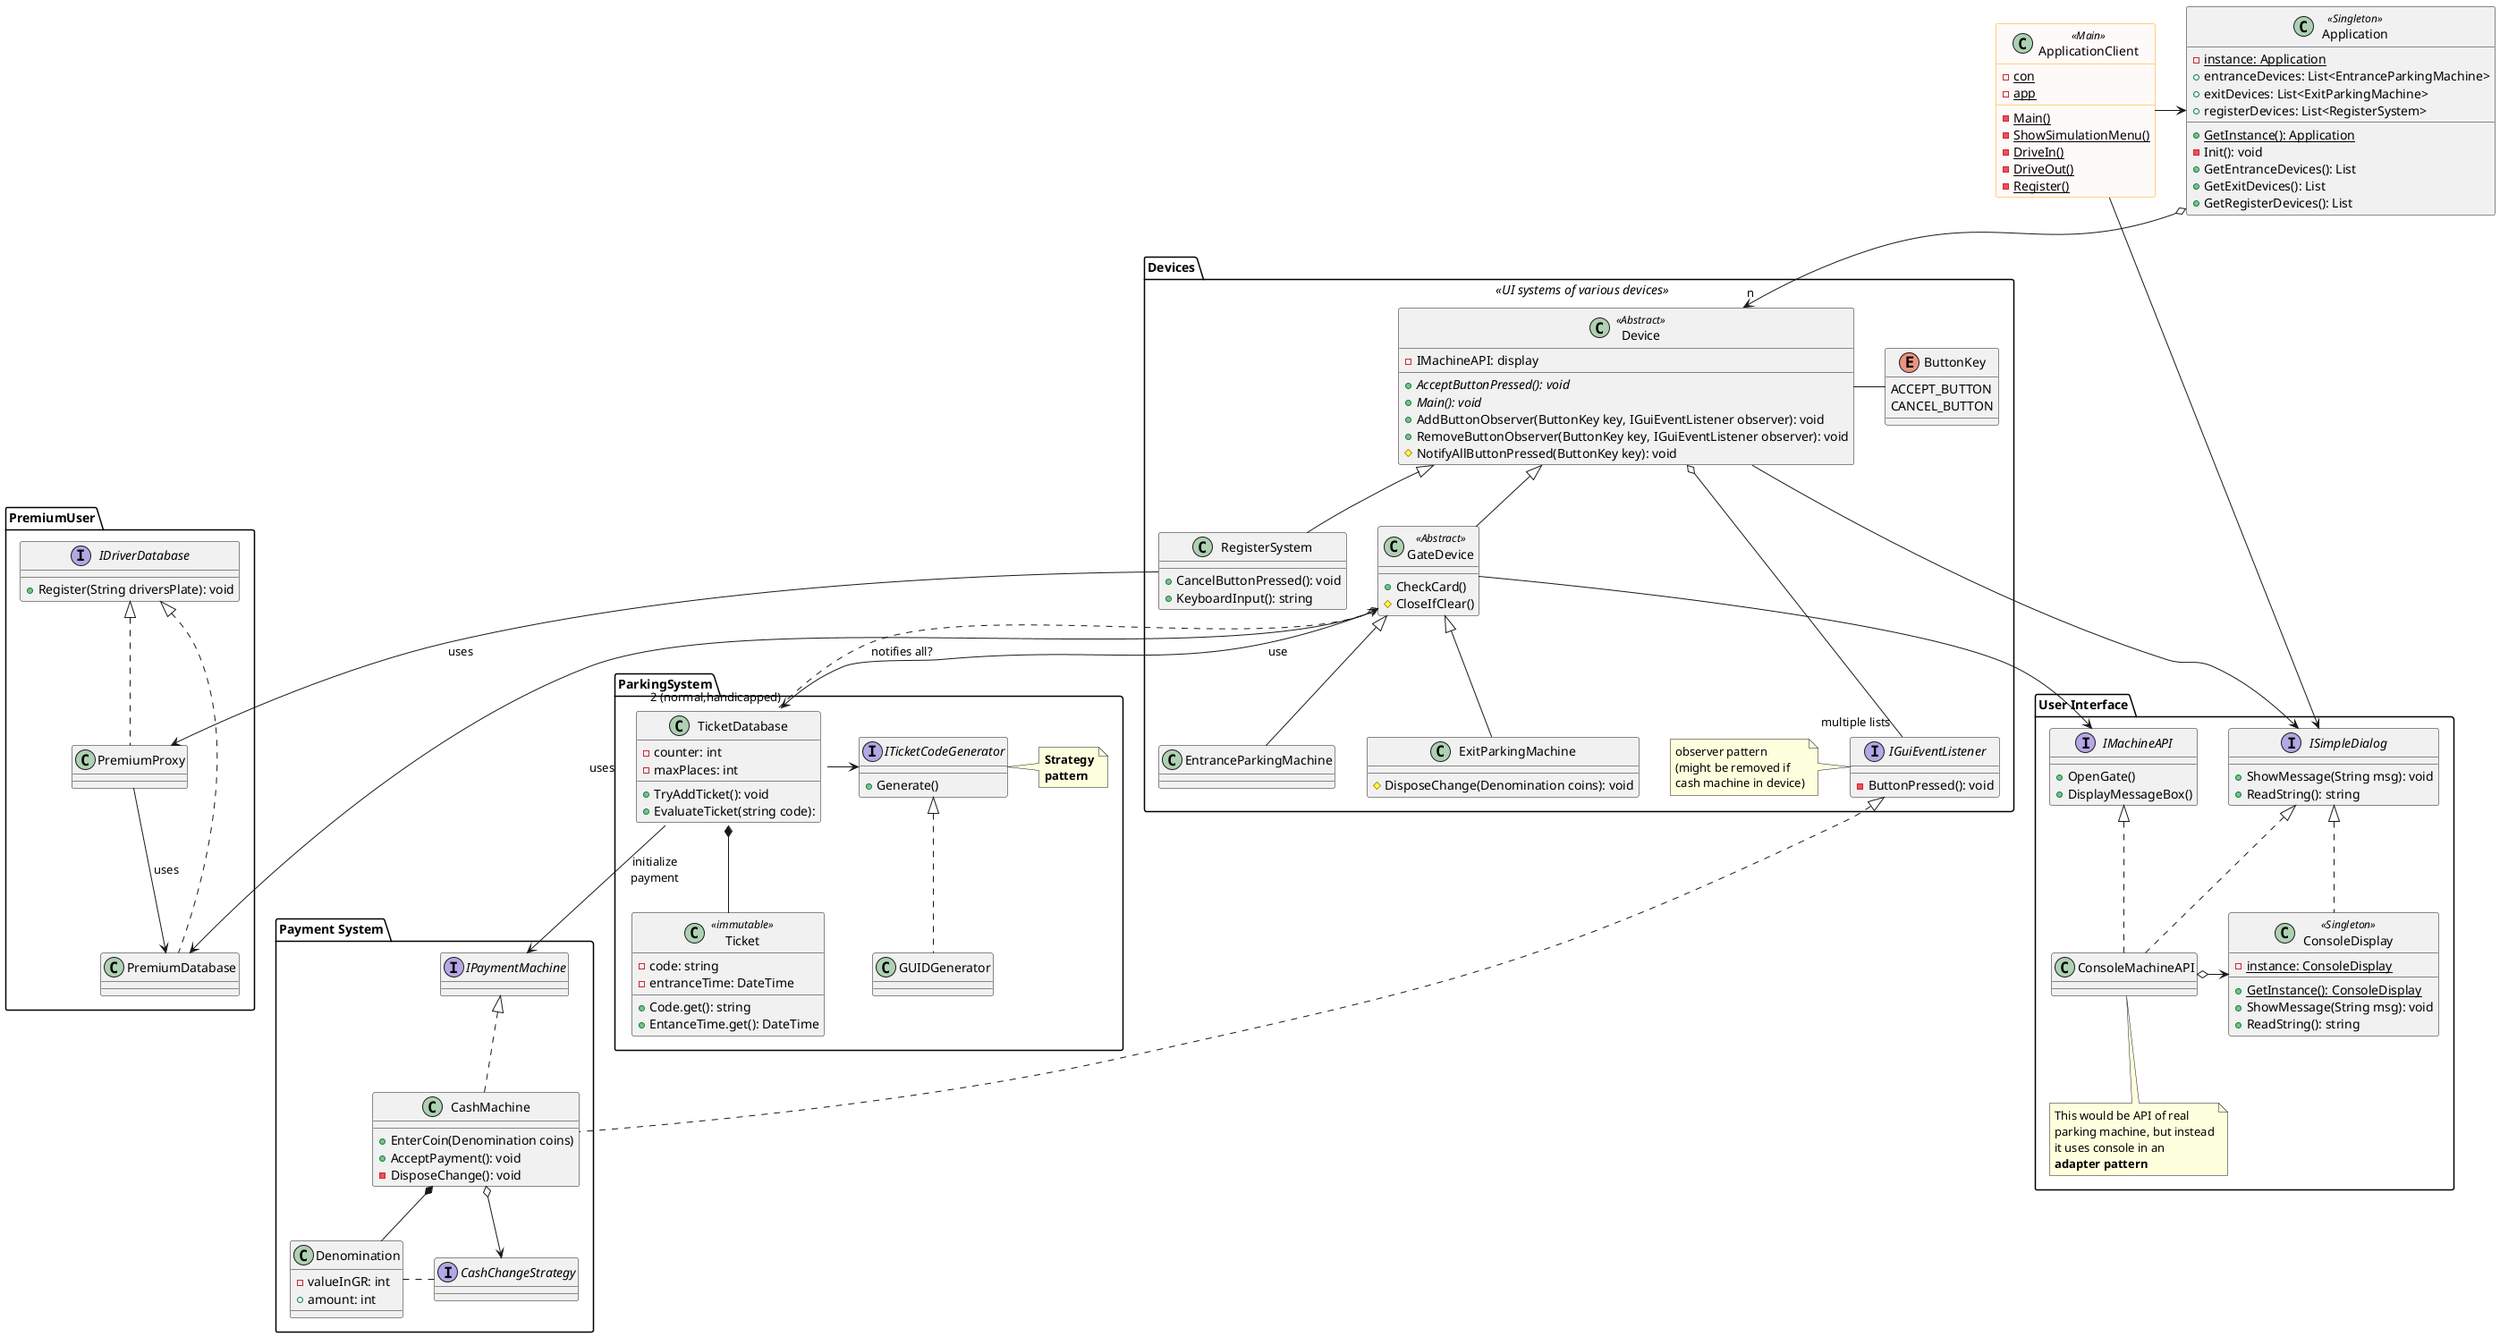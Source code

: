 @startuml

skinparam class {
BackgroundColor<<Main>> Snow
BorderColor<<Main>> Orange
}
skinparam stereotypeCBackgroundColor<< Main >> Khaki

class ApplicationClient<<Main>>
{
    -{static}con
    -{static}app
    -{static}Main()
    -{static}ShowSimulationMenu()
    -{static}DriveIn()
    -{static}DriveOut()
    -{static}Register()
    '-{static}IncorrectCommand()
}

class Application<<Singleton>>
{
    -{static}instance: Application
    +entranceDevices: List<EntranceParkingMachine>
    +exitDevices: List<ExitParkingMachine>
    +registerDevices: List<RegisterSystem>
    +{static}GetInstance(): Application
    -Init(): void
    +GetEntranceDevices(): List
    +GetExitDevices(): List
    +GetRegisterDevices(): List
}

ApplicationClient -> Application


package "Payment System"{
   interface IPaymentMachine
   {
   }

   class CashMachine implements IPaymentMachine
   {
       +EnterCoin(Denomination coins)
       +AcceptPayment(): void
       -DisposeChange(): void
   }

   class Denomination
   {
       -valueInGR: int
       +amount: int
   }

   interface CashChangeStrategy
   {

   }
}

package "User Interface"{
    interface IMachineAPI{
        +OpenGate()
        +DisplayMessageBox()
    }

    interface ISimpleDialog{
        +ShowMessage(String msg): void
        +ReadString(): string
    }

    class ConsoleDisplay<<Singleton>> implements ISimpleDialog{
        -{static}instance: ConsoleDisplay
        +{static}GetInstance(): ConsoleDisplay
        +ShowMessage(String msg): void
        +ReadString(): string
    }

    class ConsoleMachineAPI implements IMachineAPI, ISimpleDialog{

    }

    Note bottom of ConsoleMachineAPI: This would be API of real\nparking machine, but instead\nit uses console in an\n<b>adapter pattern


    ConsoleMachineAPI o-> ConsoleDisplay
    ApplicationClient --> ISimpleDialog
}


package "Devices"<<UI systems of various devices>>{


    class Device <<Abstract>>{
        -IMachineAPI: display
        +{abstract}AcceptButtonPressed(): void
        +{abstract}Main(): void
        +AddButtonObserver(ButtonKey key, IGuiEventListener observer): void
        +RemoveButtonObserver(ButtonKey key, IGuiEventListener observer): void
        #NotifyAllButtonPressed(ButtonKey key): void
    }

    'Device *-- "CashMachine?"

    class RegisterSystem extends Device
    {
        +CancelButtonPressed(): void
        +KeyboardInput(): string
    }

    class GateDevice<<Abstract>> extends Device{
        +CheckCard()
        #CloseIfClear()
    }



    enum ButtonKey{
        ACCEPT_BUTTON
        CANCEL_BUTTON
    }


    class ExitParkingMachine extends GateDevice
    {
        #DisposeChange(Denomination coins): void
    }

    class EntranceParkingMachine extends GateDevice
    {

    }


    interface IGuiEventListener
    {
        -ButtonPressed(): void
    }
    note left: observer pattern\n(might be removed if\ncash machine in device)


    GateDevice -->  IMachineAPI
    Device -->  ISimpleDialog
}



package ParkingSystem{

    class TicketDatabase{
        -counter: int
        -maxPlaces: int
        +TryAddTicket(): void
        +EvaluateTicket(string code):
    }

    class Ticket<<immutable>>{
        -code: string
        -entranceTime: DateTime
        +Code.get(): string
        +EntanceTime.get(): DateTime
    }

    interface ITicketCodeGenerator
    {
        +Generate()
    }
    note right: <b>Strategy\n<b>pattern

    class GUIDGenerator implements ITicketCodeGenerator

    TicketDatabase *-- Ticket
    TicketDatabase -> ITicketCodeGenerator

    ' ? class PremiumPlaces implements IPlaceCounter
}

package PremiumUser{

    interface IDriverDatabase
    {
        +Register(String driversPlate): void
    }
    class PremiumProxy implements IDriverDatabase{

    }
    class PremiumDatabase implements IDriverDatabase{
    }


    PremiumProxy --> PremiumDatabase :uses
}

CashMachine o--> CashChangeStrategy
CashMachine *-- Denomination
Denomination . CashChangeStrategy


IGuiEventListener <|.. CashMachine


Device o---"multiple lists" IGuiEventListener

GateDevice o-->"2 (normal,handicapped)" TicketDatabase: use
GateDevice <.. TicketDatabase: notifies all?
RegisterSystem --> PremiumProxy: uses
GateDevice --> PremiumDatabase: uses

TicketDatabase::evaluateTicket --> IPaymentMachine :initialize\npayment
Application o-->"n" Device

Device - ButtonKey

@enduml